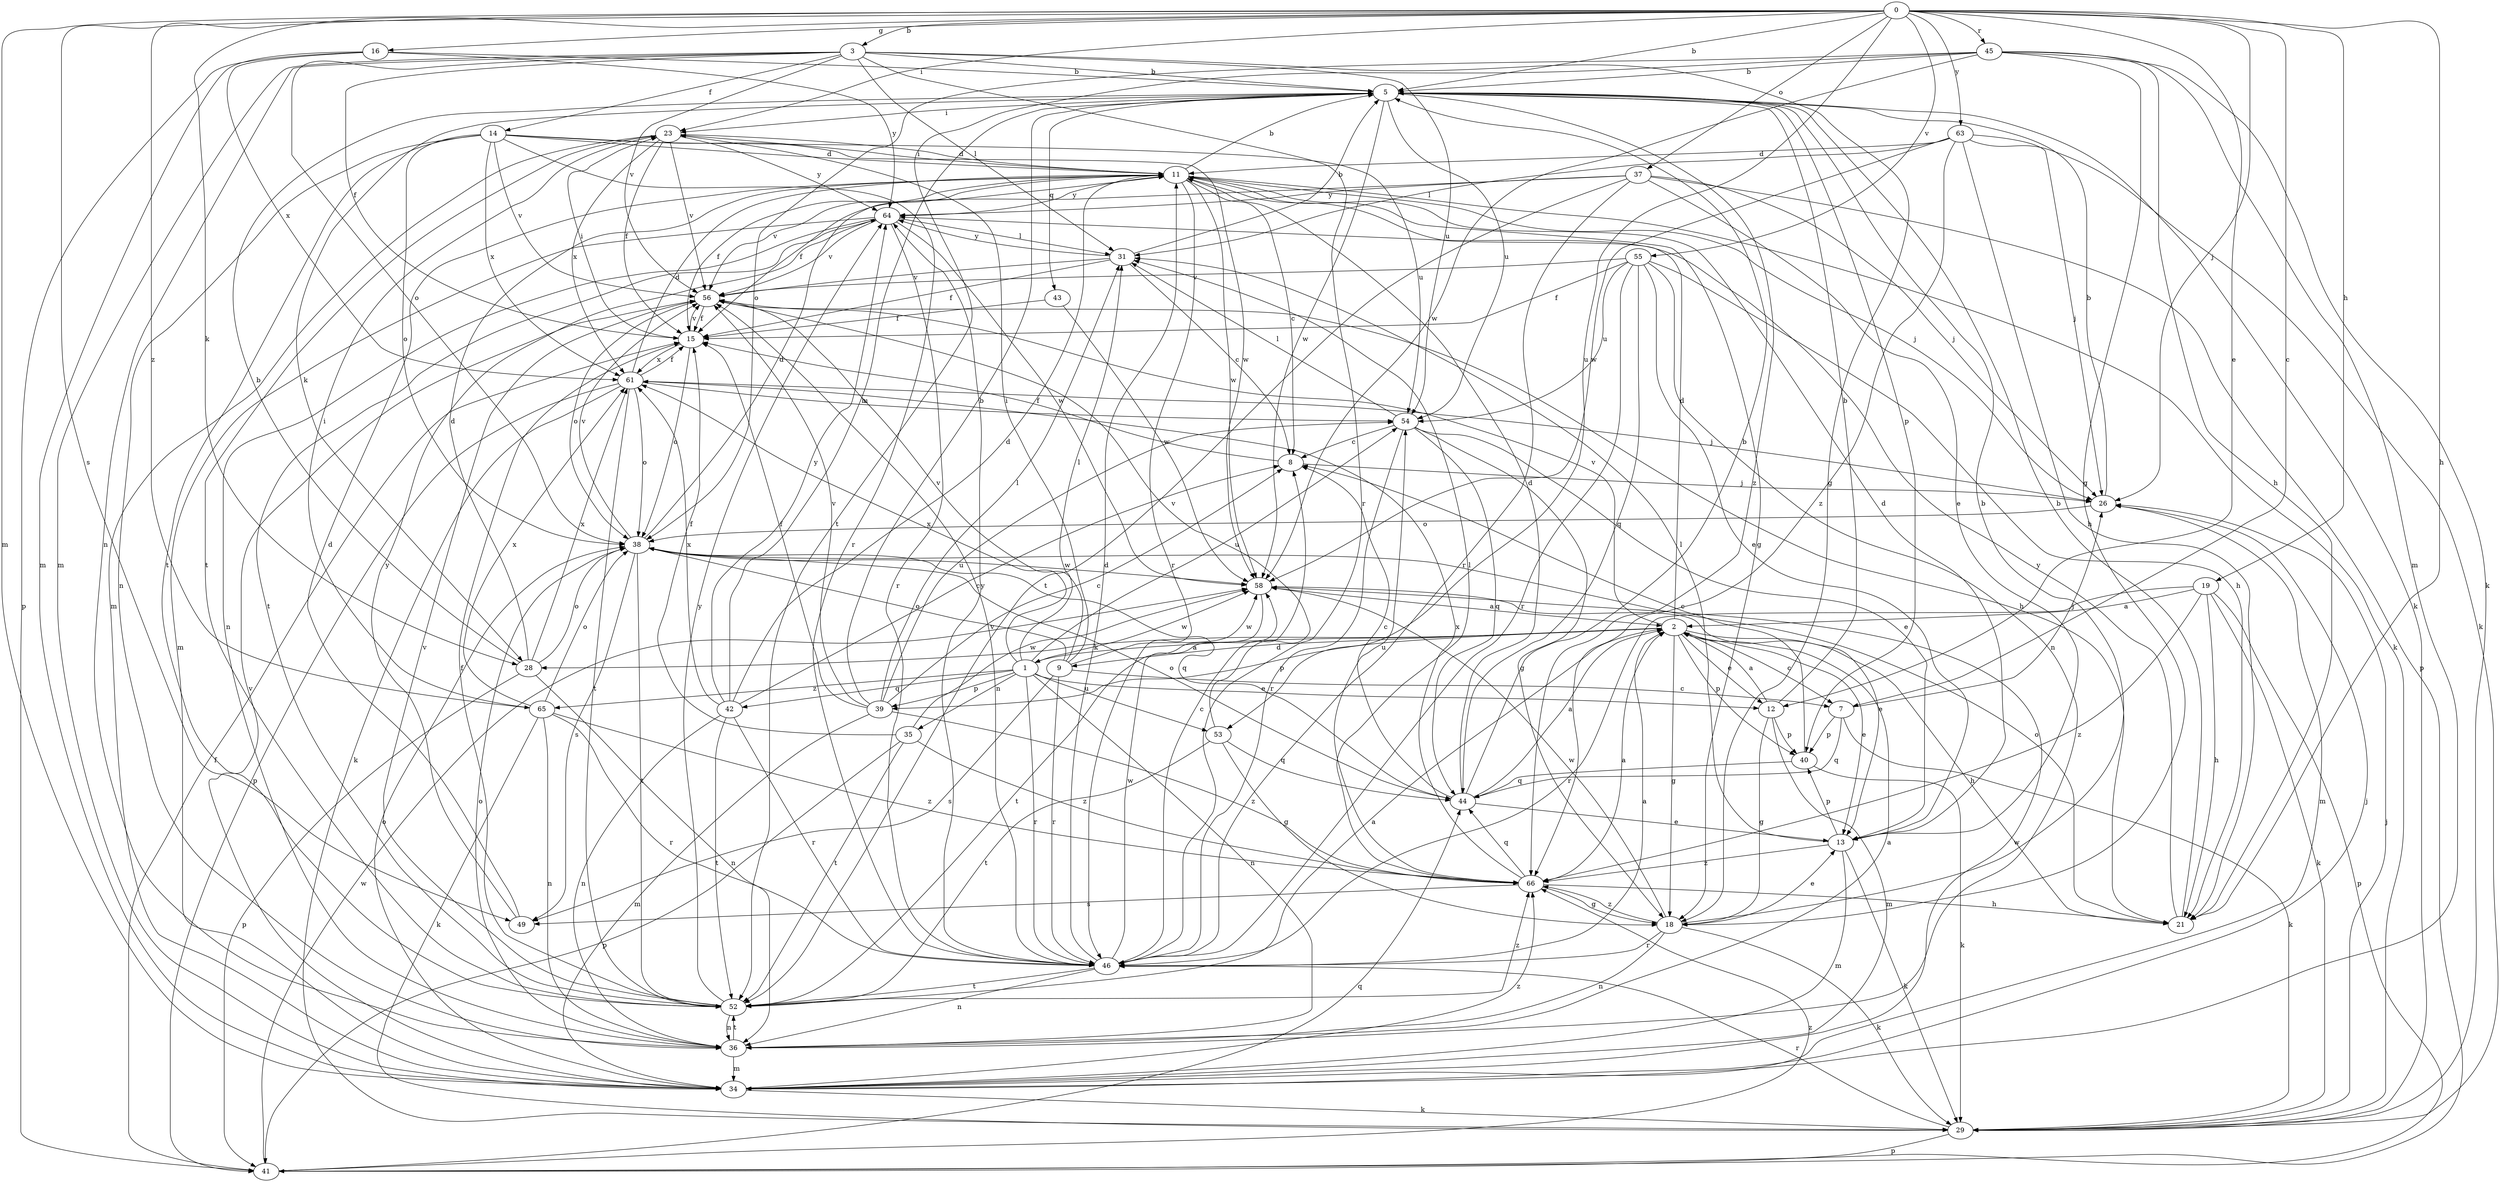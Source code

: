 strict digraph  {
0;
1;
2;
3;
5;
7;
8;
9;
11;
12;
13;
14;
15;
16;
18;
19;
21;
23;
26;
28;
29;
31;
34;
35;
36;
37;
38;
39;
40;
41;
42;
43;
44;
45;
46;
49;
52;
53;
54;
55;
56;
58;
61;
63;
64;
65;
66;
0 -> 3  [label=b];
0 -> 5  [label=b];
0 -> 7  [label=c];
0 -> 12  [label=e];
0 -> 16  [label=g];
0 -> 19  [label=h];
0 -> 21  [label=h];
0 -> 23  [label=i];
0 -> 26  [label=j];
0 -> 28  [label=k];
0 -> 34  [label=m];
0 -> 37  [label=o];
0 -> 45  [label=r];
0 -> 49  [label=s];
0 -> 53  [label=u];
0 -> 55  [label=v];
0 -> 63  [label=y];
0 -> 65  [label=z];
1 -> 12  [label=e];
1 -> 31  [label=l];
1 -> 35  [label=n];
1 -> 36  [label=n];
1 -> 39  [label=p];
1 -> 42  [label=q];
1 -> 46  [label=r];
1 -> 53  [label=u];
1 -> 54  [label=u];
1 -> 58  [label=w];
1 -> 61  [label=x];
1 -> 65  [label=z];
2 -> 1  [label=a];
2 -> 7  [label=c];
2 -> 9  [label=d];
2 -> 11  [label=d];
2 -> 12  [label=e];
2 -> 13  [label=e];
2 -> 18  [label=g];
2 -> 21  [label=h];
2 -> 28  [label=k];
2 -> 39  [label=p];
2 -> 40  [label=p];
2 -> 56  [label=v];
3 -> 5  [label=b];
3 -> 14  [label=f];
3 -> 15  [label=f];
3 -> 18  [label=g];
3 -> 31  [label=l];
3 -> 34  [label=m];
3 -> 36  [label=n];
3 -> 38  [label=o];
3 -> 46  [label=r];
3 -> 54  [label=u];
3 -> 56  [label=v];
5 -> 23  [label=i];
5 -> 28  [label=k];
5 -> 29  [label=k];
5 -> 40  [label=p];
5 -> 43  [label=q];
5 -> 54  [label=u];
5 -> 58  [label=w];
5 -> 66  [label=z];
7 -> 26  [label=j];
7 -> 29  [label=k];
7 -> 40  [label=p];
7 -> 44  [label=q];
8 -> 15  [label=f];
8 -> 26  [label=j];
9 -> 7  [label=c];
9 -> 23  [label=i];
9 -> 38  [label=o];
9 -> 46  [label=r];
9 -> 49  [label=s];
9 -> 56  [label=v];
9 -> 58  [label=w];
11 -> 5  [label=b];
11 -> 8  [label=c];
11 -> 15  [label=f];
11 -> 18  [label=g];
11 -> 23  [label=i];
11 -> 26  [label=j];
11 -> 29  [label=k];
11 -> 46  [label=r];
11 -> 56  [label=v];
11 -> 58  [label=w];
11 -> 64  [label=y];
12 -> 2  [label=a];
12 -> 5  [label=b];
12 -> 18  [label=g];
12 -> 34  [label=m];
12 -> 40  [label=p];
13 -> 11  [label=d];
13 -> 29  [label=k];
13 -> 31  [label=l];
13 -> 34  [label=m];
13 -> 40  [label=p];
13 -> 66  [label=z];
14 -> 11  [label=d];
14 -> 36  [label=n];
14 -> 38  [label=o];
14 -> 46  [label=r];
14 -> 52  [label=t];
14 -> 54  [label=u];
14 -> 56  [label=v];
14 -> 58  [label=w];
14 -> 61  [label=x];
15 -> 23  [label=i];
15 -> 38  [label=o];
15 -> 56  [label=v];
15 -> 61  [label=x];
16 -> 5  [label=b];
16 -> 34  [label=m];
16 -> 41  [label=p];
16 -> 61  [label=x];
16 -> 64  [label=y];
18 -> 5  [label=b];
18 -> 13  [label=e];
18 -> 29  [label=k];
18 -> 36  [label=n];
18 -> 46  [label=r];
18 -> 58  [label=w];
18 -> 66  [label=z];
19 -> 2  [label=a];
19 -> 21  [label=h];
19 -> 29  [label=k];
19 -> 41  [label=p];
19 -> 46  [label=r];
19 -> 66  [label=z];
21 -> 5  [label=b];
21 -> 38  [label=o];
21 -> 64  [label=y];
23 -> 11  [label=d];
23 -> 15  [label=f];
23 -> 34  [label=m];
23 -> 52  [label=t];
23 -> 56  [label=v];
23 -> 61  [label=x];
23 -> 64  [label=y];
26 -> 5  [label=b];
26 -> 34  [label=m];
26 -> 38  [label=o];
28 -> 5  [label=b];
28 -> 11  [label=d];
28 -> 36  [label=n];
28 -> 38  [label=o];
28 -> 41  [label=p];
28 -> 61  [label=x];
29 -> 26  [label=j];
29 -> 41  [label=p];
29 -> 46  [label=r];
31 -> 5  [label=b];
31 -> 8  [label=c];
31 -> 15  [label=f];
31 -> 56  [label=v];
31 -> 64  [label=y];
34 -> 26  [label=j];
34 -> 29  [label=k];
34 -> 38  [label=o];
34 -> 56  [label=v];
34 -> 58  [label=w];
34 -> 66  [label=z];
35 -> 15  [label=f];
35 -> 41  [label=p];
35 -> 52  [label=t];
35 -> 58  [label=w];
35 -> 66  [label=z];
36 -> 2  [label=a];
36 -> 34  [label=m];
36 -> 38  [label=o];
36 -> 52  [label=t];
37 -> 13  [label=e];
37 -> 15  [label=f];
37 -> 26  [label=j];
37 -> 41  [label=p];
37 -> 46  [label=r];
37 -> 52  [label=t];
37 -> 64  [label=y];
38 -> 11  [label=d];
38 -> 44  [label=q];
38 -> 49  [label=s];
38 -> 52  [label=t];
38 -> 56  [label=v];
38 -> 58  [label=w];
39 -> 5  [label=b];
39 -> 8  [label=c];
39 -> 15  [label=f];
39 -> 31  [label=l];
39 -> 34  [label=m];
39 -> 54  [label=u];
39 -> 56  [label=v];
39 -> 66  [label=z];
40 -> 8  [label=c];
40 -> 29  [label=k];
40 -> 44  [label=q];
41 -> 15  [label=f];
41 -> 44  [label=q];
41 -> 58  [label=w];
41 -> 66  [label=z];
42 -> 5  [label=b];
42 -> 8  [label=c];
42 -> 11  [label=d];
42 -> 36  [label=n];
42 -> 46  [label=r];
42 -> 52  [label=t];
42 -> 61  [label=x];
42 -> 64  [label=y];
43 -> 15  [label=f];
43 -> 58  [label=w];
44 -> 2  [label=a];
44 -> 5  [label=b];
44 -> 8  [label=c];
44 -> 11  [label=d];
44 -> 13  [label=e];
44 -> 38  [label=o];
45 -> 5  [label=b];
45 -> 18  [label=g];
45 -> 21  [label=h];
45 -> 29  [label=k];
45 -> 34  [label=m];
45 -> 38  [label=o];
45 -> 52  [label=t];
45 -> 58  [label=w];
46 -> 2  [label=a];
46 -> 8  [label=c];
46 -> 11  [label=d];
46 -> 36  [label=n];
46 -> 52  [label=t];
46 -> 56  [label=v];
46 -> 58  [label=w];
46 -> 64  [label=y];
49 -> 11  [label=d];
49 -> 64  [label=y];
52 -> 2  [label=a];
52 -> 15  [label=f];
52 -> 36  [label=n];
52 -> 56  [label=v];
52 -> 64  [label=y];
52 -> 66  [label=z];
53 -> 18  [label=g];
53 -> 44  [label=q];
53 -> 52  [label=t];
53 -> 56  [label=v];
54 -> 8  [label=c];
54 -> 13  [label=e];
54 -> 18  [label=g];
54 -> 31  [label=l];
54 -> 44  [label=q];
54 -> 46  [label=r];
55 -> 13  [label=e];
55 -> 15  [label=f];
55 -> 21  [label=h];
55 -> 36  [label=n];
55 -> 44  [label=q];
55 -> 46  [label=r];
55 -> 54  [label=u];
55 -> 56  [label=v];
56 -> 15  [label=f];
56 -> 21  [label=h];
56 -> 38  [label=o];
58 -> 2  [label=a];
58 -> 13  [label=e];
58 -> 52  [label=t];
61 -> 11  [label=d];
61 -> 15  [label=f];
61 -> 26  [label=j];
61 -> 29  [label=k];
61 -> 38  [label=o];
61 -> 41  [label=p];
61 -> 52  [label=t];
61 -> 54  [label=u];
63 -> 11  [label=d];
63 -> 21  [label=h];
63 -> 26  [label=j];
63 -> 29  [label=k];
63 -> 31  [label=l];
63 -> 58  [label=w];
63 -> 66  [label=z];
64 -> 31  [label=l];
64 -> 34  [label=m];
64 -> 36  [label=n];
64 -> 46  [label=r];
64 -> 52  [label=t];
64 -> 56  [label=v];
64 -> 58  [label=w];
65 -> 23  [label=i];
65 -> 29  [label=k];
65 -> 36  [label=n];
65 -> 38  [label=o];
65 -> 46  [label=r];
65 -> 61  [label=x];
65 -> 66  [label=z];
66 -> 2  [label=a];
66 -> 18  [label=g];
66 -> 21  [label=h];
66 -> 31  [label=l];
66 -> 44  [label=q];
66 -> 49  [label=s];
66 -> 54  [label=u];
66 -> 61  [label=x];
}
